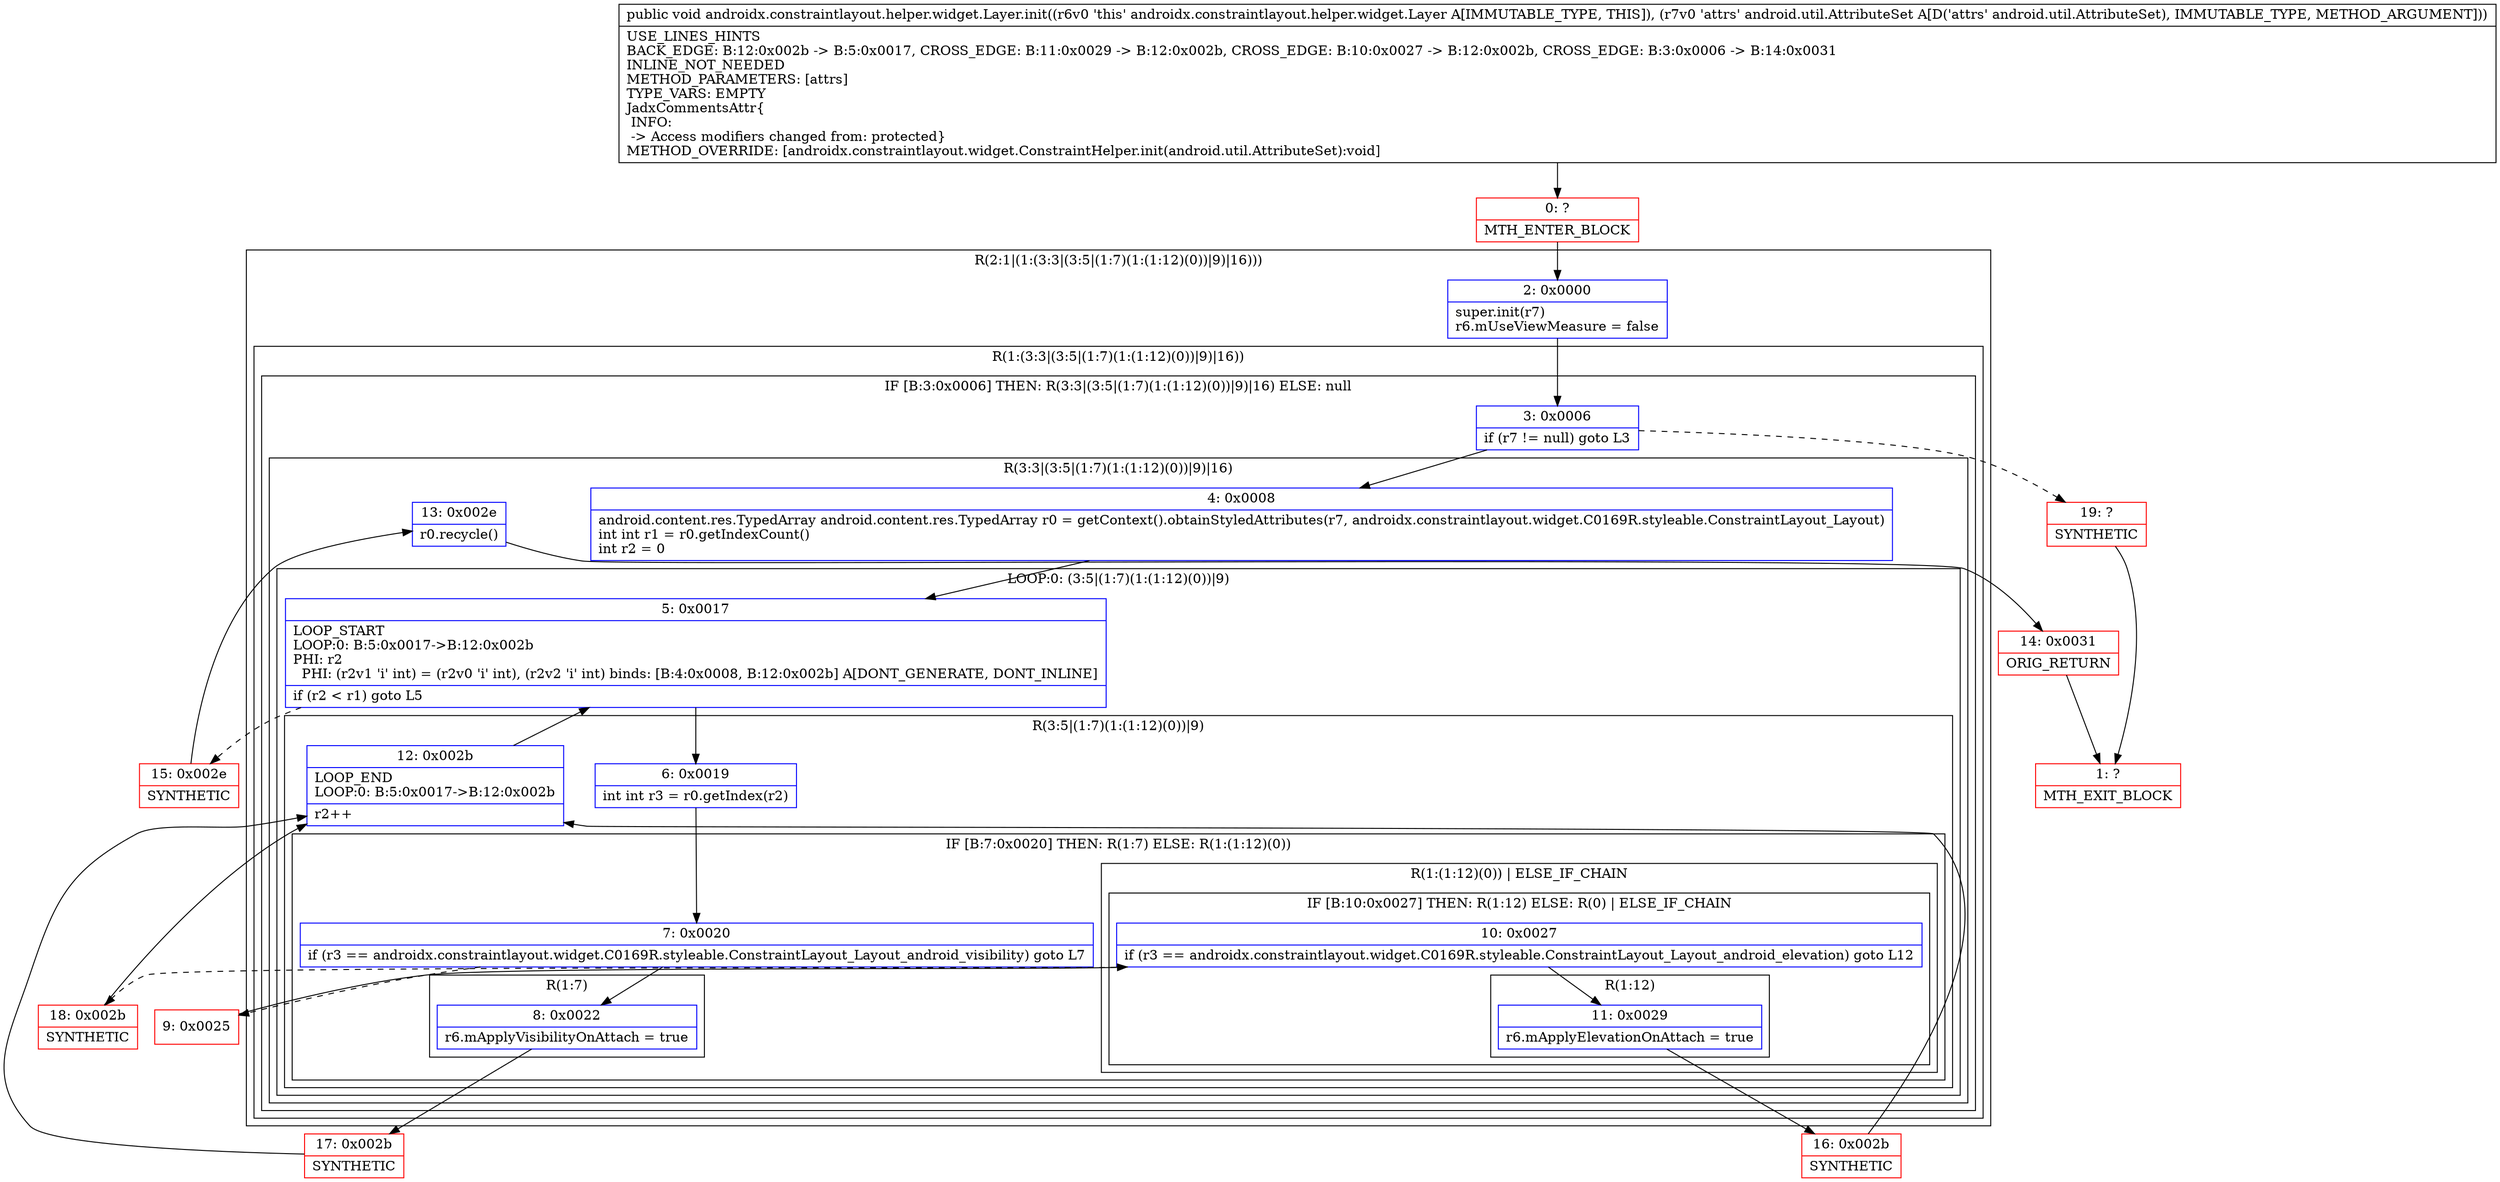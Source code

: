 digraph "CFG forandroidx.constraintlayout.helper.widget.Layer.init(Landroid\/util\/AttributeSet;)V" {
subgraph cluster_Region_1482203757 {
label = "R(2:1|(1:(3:3|(3:5|(1:7)(1:(1:12)(0))|9)|16)))";
node [shape=record,color=blue];
Node_2 [shape=record,label="{2\:\ 0x0000|super.init(r7)\lr6.mUseViewMeasure = false\l}"];
subgraph cluster_Region_893359302 {
label = "R(1:(3:3|(3:5|(1:7)(1:(1:12)(0))|9)|16))";
node [shape=record,color=blue];
subgraph cluster_IfRegion_1186485168 {
label = "IF [B:3:0x0006] THEN: R(3:3|(3:5|(1:7)(1:(1:12)(0))|9)|16) ELSE: null";
node [shape=record,color=blue];
Node_3 [shape=record,label="{3\:\ 0x0006|if (r7 != null) goto L3\l}"];
subgraph cluster_Region_1710494280 {
label = "R(3:3|(3:5|(1:7)(1:(1:12)(0))|9)|16)";
node [shape=record,color=blue];
Node_4 [shape=record,label="{4\:\ 0x0008|android.content.res.TypedArray android.content.res.TypedArray r0 = getContext().obtainStyledAttributes(r7, androidx.constraintlayout.widget.C0169R.styleable.ConstraintLayout_Layout)\lint int r1 = r0.getIndexCount()\lint r2 = 0\l}"];
subgraph cluster_LoopRegion_361611579 {
label = "LOOP:0: (3:5|(1:7)(1:(1:12)(0))|9)";
node [shape=record,color=blue];
Node_5 [shape=record,label="{5\:\ 0x0017|LOOP_START\lLOOP:0: B:5:0x0017\-\>B:12:0x002b\lPHI: r2 \l  PHI: (r2v1 'i' int) = (r2v0 'i' int), (r2v2 'i' int) binds: [B:4:0x0008, B:12:0x002b] A[DONT_GENERATE, DONT_INLINE]\l|if (r2 \< r1) goto L5\l}"];
subgraph cluster_Region_993938462 {
label = "R(3:5|(1:7)(1:(1:12)(0))|9)";
node [shape=record,color=blue];
Node_6 [shape=record,label="{6\:\ 0x0019|int int r3 = r0.getIndex(r2)\l}"];
subgraph cluster_IfRegion_1693343477 {
label = "IF [B:7:0x0020] THEN: R(1:7) ELSE: R(1:(1:12)(0))";
node [shape=record,color=blue];
Node_7 [shape=record,label="{7\:\ 0x0020|if (r3 == androidx.constraintlayout.widget.C0169R.styleable.ConstraintLayout_Layout_android_visibility) goto L7\l}"];
subgraph cluster_Region_939153098 {
label = "R(1:7)";
node [shape=record,color=blue];
Node_8 [shape=record,label="{8\:\ 0x0022|r6.mApplyVisibilityOnAttach = true\l}"];
}
subgraph cluster_Region_715964818 {
label = "R(1:(1:12)(0)) | ELSE_IF_CHAIN\l";
node [shape=record,color=blue];
subgraph cluster_IfRegion_558720626 {
label = "IF [B:10:0x0027] THEN: R(1:12) ELSE: R(0) | ELSE_IF_CHAIN\l";
node [shape=record,color=blue];
Node_10 [shape=record,label="{10\:\ 0x0027|if (r3 == androidx.constraintlayout.widget.C0169R.styleable.ConstraintLayout_Layout_android_elevation) goto L12\l}"];
subgraph cluster_Region_1669130661 {
label = "R(1:12)";
node [shape=record,color=blue];
Node_11 [shape=record,label="{11\:\ 0x0029|r6.mApplyElevationOnAttach = true\l}"];
}
subgraph cluster_Region_1742537641 {
label = "R(0)";
node [shape=record,color=blue];
}
}
}
}
Node_12 [shape=record,label="{12\:\ 0x002b|LOOP_END\lLOOP:0: B:5:0x0017\-\>B:12:0x002b\l|r2++\l}"];
}
}
Node_13 [shape=record,label="{13\:\ 0x002e|r0.recycle()\l}"];
}
}
}
}
Node_0 [shape=record,color=red,label="{0\:\ ?|MTH_ENTER_BLOCK\l}"];
Node_17 [shape=record,color=red,label="{17\:\ 0x002b|SYNTHETIC\l}"];
Node_9 [shape=record,color=red,label="{9\:\ 0x0025}"];
Node_16 [shape=record,color=red,label="{16\:\ 0x002b|SYNTHETIC\l}"];
Node_18 [shape=record,color=red,label="{18\:\ 0x002b|SYNTHETIC\l}"];
Node_15 [shape=record,color=red,label="{15\:\ 0x002e|SYNTHETIC\l}"];
Node_14 [shape=record,color=red,label="{14\:\ 0x0031|ORIG_RETURN\l}"];
Node_1 [shape=record,color=red,label="{1\:\ ?|MTH_EXIT_BLOCK\l}"];
Node_19 [shape=record,color=red,label="{19\:\ ?|SYNTHETIC\l}"];
MethodNode[shape=record,label="{public void androidx.constraintlayout.helper.widget.Layer.init((r6v0 'this' androidx.constraintlayout.helper.widget.Layer A[IMMUTABLE_TYPE, THIS]), (r7v0 'attrs' android.util.AttributeSet A[D('attrs' android.util.AttributeSet), IMMUTABLE_TYPE, METHOD_ARGUMENT]))  | USE_LINES_HINTS\lBACK_EDGE: B:12:0x002b \-\> B:5:0x0017, CROSS_EDGE: B:11:0x0029 \-\> B:12:0x002b, CROSS_EDGE: B:10:0x0027 \-\> B:12:0x002b, CROSS_EDGE: B:3:0x0006 \-\> B:14:0x0031\lINLINE_NOT_NEEDED\lMETHOD_PARAMETERS: [attrs]\lTYPE_VARS: EMPTY\lJadxCommentsAttr\{\l INFO: \l \-\> Access modifiers changed from: protected\}\lMETHOD_OVERRIDE: [androidx.constraintlayout.widget.ConstraintHelper.init(android.util.AttributeSet):void]\l}"];
MethodNode -> Node_0;Node_2 -> Node_3;
Node_3 -> Node_4;
Node_3 -> Node_19[style=dashed];
Node_4 -> Node_5;
Node_5 -> Node_6;
Node_5 -> Node_15[style=dashed];
Node_6 -> Node_7;
Node_7 -> Node_8;
Node_7 -> Node_9[style=dashed];
Node_8 -> Node_17;
Node_10 -> Node_11;
Node_10 -> Node_18[style=dashed];
Node_11 -> Node_16;
Node_12 -> Node_5;
Node_13 -> Node_14;
Node_0 -> Node_2;
Node_17 -> Node_12;
Node_9 -> Node_10;
Node_16 -> Node_12;
Node_18 -> Node_12;
Node_15 -> Node_13;
Node_14 -> Node_1;
Node_19 -> Node_1;
}

